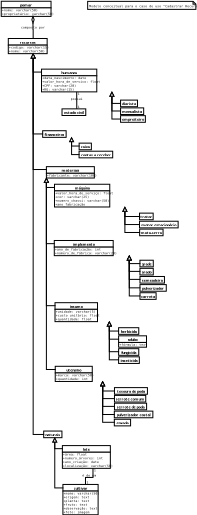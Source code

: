 <?xml version="1.0"?>
<diagram xmlns:dia="http://www.lysator.liu.se/~alla/dia/">
  <diagramdata>
    <attribute name="background">
      <color val="#ffffff"/>
    </attribute>
    <attribute name="paper">
      <composite type="paper">
        <attribute name="name">
          <string>#A4#</string>
        </attribute>
        <attribute name="tmargin">
          <real val="2"/>
        </attribute>
        <attribute name="bmargin">
          <real val="2"/>
        </attribute>
        <attribute name="lmargin">
          <real val="2"/>
        </attribute>
        <attribute name="rmargin">
          <real val="2"/>
        </attribute>
        <attribute name="is_portrait">
          <boolean val="true"/>
        </attribute>
        <attribute name="scaling">
          <real val="0.237"/>
        </attribute>
        <attribute name="fitto">
          <boolean val="true"/>
        </attribute>
        <attribute name="fitwidth">
          <int val="1"/>
        </attribute>
        <attribute name="fitheight">
          <int val="1"/>
        </attribute>
      </composite>
    </attribute>
    <attribute name="grid">
      <composite type="grid">
        <attribute name="width_x">
          <real val="1"/>
        </attribute>
        <attribute name="width_y">
          <real val="1"/>
        </attribute>
        <attribute name="visible_x">
          <int val="1"/>
        </attribute>
        <attribute name="visible_y">
          <int val="1"/>
        </attribute>
      </composite>
    </attribute>
    <attribute name="guides">
      <composite type="guides">
        <attribute name="hguides"/>
        <attribute name="vguides"/>
      </composite>
    </attribute>
  </diagramdata>
  <layer name="Background" visible="true">
    <object type="UML - Class" version="0" id="O0">
      <attribute name="obj_pos">
        <point val="90.429,12.7"/>
      </attribute>
      <attribute name="obj_bb">
        <rectangle val="90.379,12.65;103.883,15.95"/>
      </attribute>
      <attribute name="elem_corner">
        <point val="90.429,12.7"/>
      </attribute>
      <attribute name="elem_width">
        <real val="13.405"/>
      </attribute>
      <attribute name="elem_height">
        <real val="3.2"/>
      </attribute>
      <attribute name="name">
        <string>#pomar#</string>
      </attribute>
      <attribute name="stereotype">
        <string/>
      </attribute>
      <attribute name="abstract">
        <boolean val="false"/>
      </attribute>
      <attribute name="suppress_attributes">
        <boolean val="false"/>
      </attribute>
      <attribute name="suppress_operations">
        <boolean val="false"/>
      </attribute>
      <attribute name="visible_attributes">
        <boolean val="true"/>
      </attribute>
      <attribute name="visible_operations">
        <boolean val="false"/>
      </attribute>
      <attribute name="attributes">
        <composite type="umlattribute">
          <attribute name="name">
            <string>#nome#</string>
          </attribute>
          <attribute name="type">
            <string>#varchar(50)#</string>
          </attribute>
          <attribute name="value">
            <string/>
          </attribute>
          <attribute name="visibility">
            <enum val="0"/>
          </attribute>
          <attribute name="abstract">
            <boolean val="false"/>
          </attribute>
          <attribute name="class_scope">
            <boolean val="false"/>
          </attribute>
        </composite>
        <composite type="umlattribute">
          <attribute name="name">
            <string>#propriet&#225;rio#</string>
          </attribute>
          <attribute name="type">
            <string>#varchar(50)#</string>
          </attribute>
          <attribute name="value">
            <string/>
          </attribute>
          <attribute name="visibility">
            <enum val="0"/>
          </attribute>
          <attribute name="abstract">
            <boolean val="false"/>
          </attribute>
          <attribute name="class_scope">
            <boolean val="false"/>
          </attribute>
        </composite>
      </attribute>
      <attribute name="operations"/>
      <attribute name="template">
        <boolean val="false"/>
      </attribute>
      <attribute name="templates"/>
    </object>
    <object type="UML - Class" version="0" id="O1">
      <attribute name="obj_pos">
        <point val="103.336,106.499"/>
      </attribute>
      <attribute name="obj_bb">
        <rectangle val="103.286,106.449;116.306,111.349"/>
      </attribute>
      <attribute name="elem_corner">
        <point val="103.336,106.499"/>
      </attribute>
      <attribute name="elem_width">
        <real val="12.92"/>
      </attribute>
      <attribute name="elem_height">
        <real val="4.8"/>
      </attribute>
      <attribute name="name">
        <string>#lote#</string>
      </attribute>
      <attribute name="stereotype">
        <string/>
      </attribute>
      <attribute name="abstract">
        <boolean val="false"/>
      </attribute>
      <attribute name="suppress_attributes">
        <boolean val="false"/>
      </attribute>
      <attribute name="suppress_operations">
        <boolean val="false"/>
      </attribute>
      <attribute name="visible_attributes">
        <boolean val="true"/>
      </attribute>
      <attribute name="visible_operations">
        <boolean val="false"/>
      </attribute>
      <attribute name="attributes">
        <composite type="umlattribute">
          <attribute name="name">
            <string>#&#225;rea#</string>
          </attribute>
          <attribute name="type">
            <string>#float#</string>
          </attribute>
          <attribute name="value">
            <string/>
          </attribute>
          <attribute name="visibility">
            <enum val="0"/>
          </attribute>
          <attribute name="abstract">
            <boolean val="false"/>
          </attribute>
          <attribute name="class_scope">
            <boolean val="false"/>
          </attribute>
        </composite>
        <composite type="umlattribute">
          <attribute name="name">
            <string>#numero_&#225;rvores#</string>
          </attribute>
          <attribute name="type">
            <string>#int#</string>
          </attribute>
          <attribute name="value">
            <string/>
          </attribute>
          <attribute name="visibility">
            <enum val="0"/>
          </attribute>
          <attribute name="abstract">
            <boolean val="false"/>
          </attribute>
          <attribute name="class_scope">
            <boolean val="false"/>
          </attribute>
        </composite>
        <composite type="umlattribute">
          <attribute name="name">
            <string>#ano_cria&#231;&#227;o#</string>
          </attribute>
          <attribute name="type">
            <string>#date#</string>
          </attribute>
          <attribute name="value">
            <string/>
          </attribute>
          <attribute name="visibility">
            <enum val="0"/>
          </attribute>
          <attribute name="abstract">
            <boolean val="false"/>
          </attribute>
          <attribute name="class_scope">
            <boolean val="false"/>
          </attribute>
        </composite>
        <composite type="umlattribute">
          <attribute name="name">
            <string>#localiza&#231;&#227;o#</string>
          </attribute>
          <attribute name="type">
            <string>#varchar(50)#</string>
          </attribute>
          <attribute name="value">
            <string/>
          </attribute>
          <attribute name="visibility">
            <enum val="0"/>
          </attribute>
          <attribute name="abstract">
            <boolean val="false"/>
          </attribute>
          <attribute name="class_scope">
            <boolean val="false"/>
          </attribute>
        </composite>
      </attribute>
      <attribute name="operations"/>
      <attribute name="template">
        <boolean val="false"/>
      </attribute>
      <attribute name="templates"/>
    </object>
    <object type="UML - Class" version="0" id="O2">
      <attribute name="obj_pos">
        <point val="103.448,114.7"/>
      </attribute>
      <attribute name="obj_bb">
        <rectangle val="103.398,114.65;113.025,121.15"/>
      </attribute>
      <attribute name="elem_corner">
        <point val="103.448,114.7"/>
      </attribute>
      <attribute name="elem_width">
        <real val="9.526"/>
      </attribute>
      <attribute name="elem_height">
        <real val="6.4"/>
      </attribute>
      <attribute name="name">
        <string>#cultivar#</string>
      </attribute>
      <attribute name="stereotype">
        <string/>
      </attribute>
      <attribute name="abstract">
        <boolean val="false"/>
      </attribute>
      <attribute name="suppress_attributes">
        <boolean val="false"/>
      </attribute>
      <attribute name="suppress_operations">
        <boolean val="false"/>
      </attribute>
      <attribute name="visible_attributes">
        <boolean val="true"/>
      </attribute>
      <attribute name="visible_operations">
        <boolean val="false"/>
      </attribute>
      <attribute name="attributes">
        <composite type="umlattribute">
          <attribute name="name">
            <string>#nome#</string>
          </attribute>
          <attribute name="type">
            <string>#varchar(50)#</string>
          </attribute>
          <attribute name="value">
            <string/>
          </attribute>
          <attribute name="visibility">
            <enum val="0"/>
          </attribute>
          <attribute name="abstract">
            <boolean val="false"/>
          </attribute>
          <attribute name="class_scope">
            <boolean val="false"/>
          </attribute>
        </composite>
        <composite type="umlattribute">
          <attribute name="name">
            <string>#origem#</string>
          </attribute>
          <attribute name="type">
            <string>#text#</string>
          </attribute>
          <attribute name="value">
            <string/>
          </attribute>
          <attribute name="visibility">
            <enum val="0"/>
          </attribute>
          <attribute name="abstract">
            <boolean val="false"/>
          </attribute>
          <attribute name="class_scope">
            <boolean val="false"/>
          </attribute>
        </composite>
        <composite type="umlattribute">
          <attribute name="name">
            <string>#planta#</string>
          </attribute>
          <attribute name="type">
            <string>#text#</string>
          </attribute>
          <attribute name="value">
            <string/>
          </attribute>
          <attribute name="visibility">
            <enum val="0"/>
          </attribute>
          <attribute name="abstract">
            <boolean val="false"/>
          </attribute>
          <attribute name="class_scope">
            <boolean val="false"/>
          </attribute>
        </composite>
        <composite type="umlattribute">
          <attribute name="name">
            <string>#fruto#</string>
          </attribute>
          <attribute name="type">
            <string>#text#</string>
          </attribute>
          <attribute name="value">
            <string/>
          </attribute>
          <attribute name="visibility">
            <enum val="0"/>
          </attribute>
          <attribute name="abstract">
            <boolean val="false"/>
          </attribute>
          <attribute name="class_scope">
            <boolean val="false"/>
          </attribute>
        </composite>
        <composite type="umlattribute">
          <attribute name="name">
            <string>#observa&#231;&#227;o#</string>
          </attribute>
          <attribute name="type">
            <string>#text#</string>
          </attribute>
          <attribute name="value">
            <string/>
          </attribute>
          <attribute name="visibility">
            <enum val="0"/>
          </attribute>
          <attribute name="abstract">
            <boolean val="false"/>
          </attribute>
          <attribute name="class_scope">
            <boolean val="false"/>
          </attribute>
        </composite>
        <composite type="umlattribute">
          <attribute name="name">
            <string>#foto#</string>
          </attribute>
          <attribute name="type">
            <string>#imagem#</string>
          </attribute>
          <attribute name="value">
            <string/>
          </attribute>
          <attribute name="visibility">
            <enum val="0"/>
          </attribute>
          <attribute name="abstract">
            <boolean val="false"/>
          </attribute>
          <attribute name="class_scope">
            <boolean val="false"/>
          </attribute>
        </composite>
      </attribute>
      <attribute name="operations"/>
      <attribute name="template">
        <boolean val="false"/>
      </attribute>
      <attribute name="templates"/>
    </object>
    <object type="UML - Class" version="0" id="O3">
      <attribute name="obj_pos">
        <point val="98.932,27.032"/>
      </attribute>
      <attribute name="obj_bb">
        <rectangle val="98.882,26.982;113.842,31.881"/>
      </attribute>
      <attribute name="elem_corner">
        <point val="98.932,27.032"/>
      </attribute>
      <attribute name="elem_width">
        <real val="14.859"/>
      </attribute>
      <attribute name="elem_height">
        <real val="4.8"/>
      </attribute>
      <attribute name="name">
        <string>#humanos#</string>
      </attribute>
      <attribute name="stereotype">
        <string/>
      </attribute>
      <attribute name="abstract">
        <boolean val="false"/>
      </attribute>
      <attribute name="suppress_attributes">
        <boolean val="false"/>
      </attribute>
      <attribute name="suppress_operations">
        <boolean val="false"/>
      </attribute>
      <attribute name="visible_attributes">
        <boolean val="true"/>
      </attribute>
      <attribute name="visible_operations">
        <boolean val="false"/>
      </attribute>
      <attribute name="attributes">
        <composite type="umlattribute">
          <attribute name="name">
            <string>#data_nascimento#</string>
          </attribute>
          <attribute name="type">
            <string>#date#</string>
          </attribute>
          <attribute name="value">
            <string/>
          </attribute>
          <attribute name="visibility">
            <enum val="0"/>
          </attribute>
          <attribute name="abstract">
            <boolean val="false"/>
          </attribute>
          <attribute name="class_scope">
            <boolean val="false"/>
          </attribute>
        </composite>
        <composite type="umlattribute">
          <attribute name="name">
            <string>#valor_hora_de_servico#</string>
          </attribute>
          <attribute name="type">
            <string>#float#</string>
          </attribute>
          <attribute name="value">
            <string/>
          </attribute>
          <attribute name="visibility">
            <enum val="0"/>
          </attribute>
          <attribute name="abstract">
            <boolean val="false"/>
          </attribute>
          <attribute name="class_scope">
            <boolean val="false"/>
          </attribute>
        </composite>
        <composite type="umlattribute">
          <attribute name="name">
            <string>#CPF#</string>
          </attribute>
          <attribute name="type">
            <string>#varchar(20)#</string>
          </attribute>
          <attribute name="value">
            <string/>
          </attribute>
          <attribute name="visibility">
            <enum val="0"/>
          </attribute>
          <attribute name="abstract">
            <boolean val="false"/>
          </attribute>
          <attribute name="class_scope">
            <boolean val="false"/>
          </attribute>
        </composite>
        <composite type="umlattribute">
          <attribute name="name">
            <string>#RG#</string>
          </attribute>
          <attribute name="type">
            <string>#varchar(15)#</string>
          </attribute>
          <attribute name="value">
            <string/>
          </attribute>
          <attribute name="visibility">
            <enum val="0"/>
          </attribute>
          <attribute name="abstract">
            <boolean val="false"/>
          </attribute>
          <attribute name="class_scope">
            <boolean val="false"/>
          </attribute>
        </composite>
      </attribute>
      <attribute name="operations"/>
      <attribute name="template">
        <boolean val="false"/>
      </attribute>
      <attribute name="templates"/>
    </object>
    <object type="UML - Class" version="0" id="O4">
      <attribute name="obj_pos">
        <point val="99.175,40.032"/>
      </attribute>
      <attribute name="obj_bb">
        <rectangle val="99.125,39.981;105.327,41.481"/>
      </attribute>
      <attribute name="elem_corner">
        <point val="99.175,40.032"/>
      </attribute>
      <attribute name="elem_width">
        <real val="6.103"/>
      </attribute>
      <attribute name="elem_height">
        <real val="1.4"/>
      </attribute>
      <attribute name="name">
        <string>#financeiros#</string>
      </attribute>
      <attribute name="stereotype">
        <string/>
      </attribute>
      <attribute name="abstract">
        <boolean val="false"/>
      </attribute>
      <attribute name="suppress_attributes">
        <boolean val="false"/>
      </attribute>
      <attribute name="suppress_operations">
        <boolean val="false"/>
      </attribute>
      <attribute name="visible_attributes">
        <boolean val="false"/>
      </attribute>
      <attribute name="visible_operations">
        <boolean val="false"/>
      </attribute>
      <attribute name="attributes"/>
      <attribute name="operations"/>
      <attribute name="template">
        <boolean val="false"/>
      </attribute>
      <attribute name="templates"/>
    </object>
    <object type="UML - Class" version="0" id="O5">
      <attribute name="obj_pos">
        <point val="99.961,47.617"/>
      </attribute>
      <attribute name="obj_bb">
        <rectangle val="99.911,47.567;112.931,50.067"/>
      </attribute>
      <attribute name="elem_corner">
        <point val="99.961,47.617"/>
      </attribute>
      <attribute name="elem_width">
        <real val="12.92"/>
      </attribute>
      <attribute name="elem_height">
        <real val="2.4"/>
      </attribute>
      <attribute name="name">
        <string>#materiais#</string>
      </attribute>
      <attribute name="stereotype">
        <string/>
      </attribute>
      <attribute name="abstract">
        <boolean val="false"/>
      </attribute>
      <attribute name="suppress_attributes">
        <boolean val="false"/>
      </attribute>
      <attribute name="suppress_operations">
        <boolean val="false"/>
      </attribute>
      <attribute name="visible_attributes">
        <boolean val="true"/>
      </attribute>
      <attribute name="visible_operations">
        <boolean val="false"/>
      </attribute>
      <attribute name="attributes">
        <composite type="umlattribute">
          <attribute name="name">
            <string>#fabricante#</string>
          </attribute>
          <attribute name="type">
            <string>#varchar(100)#</string>
          </attribute>
          <attribute name="value">
            <string/>
          </attribute>
          <attribute name="visibility">
            <enum val="0"/>
          </attribute>
          <attribute name="abstract">
            <boolean val="false"/>
          </attribute>
          <attribute name="class_scope">
            <boolean val="false"/>
          </attribute>
        </composite>
      </attribute>
      <attribute name="operations"/>
      <attribute name="template">
        <boolean val="false"/>
      </attribute>
      <attribute name="templates"/>
    </object>
    <object type="UML - Generalization" version="0" id="O6">
      <attribute name="obj_pos">
        <point val="97.167,23.764"/>
      </attribute>
      <attribute name="obj_bb">
        <rectangle val="96.317,22.914;100.025,41.581"/>
      </attribute>
      <attribute name="orth_points">
        <point val="97.167,23.764"/>
        <point val="97.167,40.714"/>
        <point val="99.175,40.714"/>
        <point val="99.175,40.731"/>
      </attribute>
      <attribute name="orth_orient">
        <enum val="1"/>
        <enum val="0"/>
        <enum val="1"/>
      </attribute>
      <attribute name="name">
        <string/>
      </attribute>
      <attribute name="stereotype">
        <string/>
      </attribute>
      <connections>
        <connection handle="0" to="O17" connection="6"/>
        <connection handle="1" to="O4" connection="3"/>
      </connections>
    </object>
    <object type="UML - Generalization" version="0" id="O7">
      <attribute name="obj_pos">
        <point val="97.167,23.764"/>
      </attribute>
      <attribute name="obj_bb">
        <rectangle val="96.317,22.914;99.782,28.581"/>
      </attribute>
      <attribute name="orth_points">
        <point val="97.167,23.764"/>
        <point val="97.167,27.652"/>
        <point val="98.932,27.652"/>
        <point val="98.932,27.732"/>
      </attribute>
      <attribute name="orth_orient">
        <enum val="1"/>
        <enum val="0"/>
        <enum val="1"/>
      </attribute>
      <attribute name="name">
        <string/>
      </attribute>
      <attribute name="stereotype">
        <string/>
      </attribute>
      <connections>
        <connection handle="0" to="O17" connection="6"/>
        <connection handle="1" to="O3" connection="3"/>
      </connections>
    </object>
    <object type="UML - Generalization" version="0" id="O8">
      <attribute name="obj_pos">
        <point val="97.167,23.764"/>
      </attribute>
      <attribute name="obj_bb">
        <rectangle val="96.317,22.914;100.811,49.167"/>
      </attribute>
      <attribute name="orth_points">
        <point val="97.167,23.764"/>
        <point val="97.167,48.223"/>
        <point val="99.961,48.223"/>
        <point val="99.961,48.317"/>
      </attribute>
      <attribute name="orth_orient">
        <enum val="1"/>
        <enum val="0"/>
        <enum val="1"/>
      </attribute>
      <attribute name="name">
        <string/>
      </attribute>
      <attribute name="stereotype">
        <string/>
      </attribute>
      <connections>
        <connection handle="0" to="O17" connection="6"/>
        <connection handle="1" to="O5" connection="3"/>
      </connections>
    </object>
    <object type="UML - Class" version="0" id="O9">
      <attribute name="obj_pos">
        <point val="101.672,51.332"/>
      </attribute>
      <attribute name="obj_bb">
        <rectangle val="101.622,51.282;116.581,56.182"/>
      </attribute>
      <attribute name="elem_corner">
        <point val="101.672,51.332"/>
      </attribute>
      <attribute name="elem_width">
        <real val="14.859"/>
      </attribute>
      <attribute name="elem_height">
        <real val="4.8"/>
      </attribute>
      <attribute name="name">
        <string>#m&#225;quina#</string>
      </attribute>
      <attribute name="stereotype">
        <string/>
      </attribute>
      <attribute name="abstract">
        <boolean val="false"/>
      </attribute>
      <attribute name="suppress_attributes">
        <boolean val="false"/>
      </attribute>
      <attribute name="suppress_operations">
        <boolean val="false"/>
      </attribute>
      <attribute name="visible_attributes">
        <boolean val="true"/>
      </attribute>
      <attribute name="visible_operations">
        <boolean val="false"/>
      </attribute>
      <attribute name="attributes">
        <composite type="umlattribute">
          <attribute name="name">
            <string>#valor_hora_de_servi&#231;o#</string>
          </attribute>
          <attribute name="type">
            <string>#float#</string>
          </attribute>
          <attribute name="value">
            <string/>
          </attribute>
          <attribute name="visibility">
            <enum val="0"/>
          </attribute>
          <attribute name="abstract">
            <boolean val="false"/>
          </attribute>
          <attribute name="class_scope">
            <boolean val="false"/>
          </attribute>
        </composite>
        <composite type="umlattribute">
          <attribute name="name">
            <string>#cor#</string>
          </attribute>
          <attribute name="type">
            <string>#varchar(25)#</string>
          </attribute>
          <attribute name="value">
            <string/>
          </attribute>
          <attribute name="visibility">
            <enum val="0"/>
          </attribute>
          <attribute name="abstract">
            <boolean val="false"/>
          </attribute>
          <attribute name="class_scope">
            <boolean val="false"/>
          </attribute>
        </composite>
        <composite type="umlattribute">
          <attribute name="name">
            <string>#numero_chassi#</string>
          </attribute>
          <attribute name="type">
            <string>#varchar(50)#</string>
          </attribute>
          <attribute name="value">
            <string/>
          </attribute>
          <attribute name="visibility">
            <enum val="0"/>
          </attribute>
          <attribute name="abstract">
            <boolean val="false"/>
          </attribute>
          <attribute name="class_scope">
            <boolean val="false"/>
          </attribute>
        </composite>
        <composite type="umlattribute">
          <attribute name="name">
            <string>#ano_fabrica&#231;&#227;o#</string>
          </attribute>
          <attribute name="type">
            <string>##</string>
          </attribute>
          <attribute name="value">
            <string/>
          </attribute>
          <attribute name="visibility">
            <enum val="0"/>
          </attribute>
          <attribute name="abstract">
            <boolean val="false"/>
          </attribute>
          <attribute name="class_scope">
            <boolean val="false"/>
          </attribute>
        </composite>
      </attribute>
      <attribute name="operations"/>
      <attribute name="template">
        <boolean val="false"/>
      </attribute>
      <attribute name="templates"/>
    </object>
    <object type="UML - Class" version="0" id="O10">
      <attribute name="obj_pos">
        <point val="101.626,63.204"/>
      </attribute>
      <attribute name="obj_bb">
        <rectangle val="101.576,63.154;117.505,66.454"/>
      </attribute>
      <attribute name="elem_corner">
        <point val="101.626,63.204"/>
      </attribute>
      <attribute name="elem_width">
        <real val="15.829"/>
      </attribute>
      <attribute name="elem_height">
        <real val="3.2"/>
      </attribute>
      <attribute name="name">
        <string>#implemento#</string>
      </attribute>
      <attribute name="stereotype">
        <string/>
      </attribute>
      <attribute name="abstract">
        <boolean val="false"/>
      </attribute>
      <attribute name="suppress_attributes">
        <boolean val="false"/>
      </attribute>
      <attribute name="suppress_operations">
        <boolean val="false"/>
      </attribute>
      <attribute name="visible_attributes">
        <boolean val="true"/>
      </attribute>
      <attribute name="visible_operations">
        <boolean val="false"/>
      </attribute>
      <attribute name="attributes">
        <composite type="umlattribute">
          <attribute name="name">
            <string>#ano_de_fabrica&#231;&#227;o#</string>
          </attribute>
          <attribute name="type">
            <string>#int#</string>
          </attribute>
          <attribute name="value">
            <string/>
          </attribute>
          <attribute name="visibility">
            <enum val="0"/>
          </attribute>
          <attribute name="abstract">
            <boolean val="false"/>
          </attribute>
          <attribute name="class_scope">
            <boolean val="false"/>
          </attribute>
        </composite>
        <composite type="umlattribute">
          <attribute name="name">
            <string>#n&#250;mero_de_f&#225;brica#</string>
          </attribute>
          <attribute name="type">
            <string>#varchar(20)#</string>
          </attribute>
          <attribute name="value">
            <string/>
          </attribute>
          <attribute name="visibility">
            <enum val="0"/>
          </attribute>
          <attribute name="abstract">
            <boolean val="false"/>
          </attribute>
          <attribute name="class_scope">
            <boolean val="false"/>
          </attribute>
        </composite>
      </attribute>
      <attribute name="operations"/>
      <attribute name="template">
        <boolean val="false"/>
      </attribute>
      <attribute name="templates"/>
    </object>
    <object type="UML - Class" version="0" id="O11">
      <attribute name="obj_pos">
        <point val="101.78,76.332"/>
      </attribute>
      <attribute name="obj_bb">
        <rectangle val="101.73,76.282;113.296,80.382"/>
      </attribute>
      <attribute name="elem_corner">
        <point val="101.78,76.332"/>
      </attribute>
      <attribute name="elem_width">
        <real val="11.466"/>
      </attribute>
      <attribute name="elem_height">
        <real val="4"/>
      </attribute>
      <attribute name="name">
        <string>#insumo#</string>
      </attribute>
      <attribute name="stereotype">
        <string/>
      </attribute>
      <attribute name="abstract">
        <boolean val="false"/>
      </attribute>
      <attribute name="suppress_attributes">
        <boolean val="false"/>
      </attribute>
      <attribute name="suppress_operations">
        <boolean val="false"/>
      </attribute>
      <attribute name="visible_attributes">
        <boolean val="true"/>
      </attribute>
      <attribute name="visible_operations">
        <boolean val="false"/>
      </attribute>
      <attribute name="attributes">
        <composite type="umlattribute">
          <attribute name="name">
            <string>#unidade#</string>
          </attribute>
          <attribute name="type">
            <string>#varchar(5)#</string>
          </attribute>
          <attribute name="value">
            <string/>
          </attribute>
          <attribute name="visibility">
            <enum val="0"/>
          </attribute>
          <attribute name="abstract">
            <boolean val="false"/>
          </attribute>
          <attribute name="class_scope">
            <boolean val="false"/>
          </attribute>
        </composite>
        <composite type="umlattribute">
          <attribute name="name">
            <string>#custo unit&#225;rio#</string>
          </attribute>
          <attribute name="type">
            <string>#float#</string>
          </attribute>
          <attribute name="value">
            <string/>
          </attribute>
          <attribute name="visibility">
            <enum val="0"/>
          </attribute>
          <attribute name="abstract">
            <boolean val="false"/>
          </attribute>
          <attribute name="class_scope">
            <boolean val="false"/>
          </attribute>
        </composite>
        <composite type="umlattribute">
          <attribute name="name">
            <string>#quantidade#</string>
          </attribute>
          <attribute name="type">
            <string>#float#</string>
          </attribute>
          <attribute name="value">
            <string/>
          </attribute>
          <attribute name="visibility">
            <enum val="0"/>
          </attribute>
          <attribute name="abstract">
            <boolean val="false"/>
          </attribute>
          <attribute name="class_scope">
            <boolean val="false"/>
          </attribute>
        </composite>
      </attribute>
      <attribute name="operations"/>
      <attribute name="template">
        <boolean val="false"/>
      </attribute>
      <attribute name="templates"/>
    </object>
    <object type="UML - Class" version="0" id="O12">
      <attribute name="obj_pos">
        <point val="101.827,89.761"/>
      </attribute>
      <attribute name="obj_bb">
        <rectangle val="101.777,89.711;111.888,93.011"/>
      </attribute>
      <attribute name="elem_corner">
        <point val="101.827,89.761"/>
      </attribute>
      <attribute name="elem_width">
        <real val="10.011"/>
      </attribute>
      <attribute name="elem_height">
        <real val="3.2"/>
      </attribute>
      <attribute name="name">
        <string>#utens&#237;lio#</string>
      </attribute>
      <attribute name="stereotype">
        <string/>
      </attribute>
      <attribute name="abstract">
        <boolean val="false"/>
      </attribute>
      <attribute name="suppress_attributes">
        <boolean val="false"/>
      </attribute>
      <attribute name="suppress_operations">
        <boolean val="false"/>
      </attribute>
      <attribute name="visible_attributes">
        <boolean val="true"/>
      </attribute>
      <attribute name="visible_operations">
        <boolean val="false"/>
      </attribute>
      <attribute name="attributes">
        <composite type="umlattribute">
          <attribute name="name">
            <string>#marca#</string>
          </attribute>
          <attribute name="type">
            <string>#varchar(50)#</string>
          </attribute>
          <attribute name="value">
            <string/>
          </attribute>
          <attribute name="visibility">
            <enum val="0"/>
          </attribute>
          <attribute name="abstract">
            <boolean val="false"/>
          </attribute>
          <attribute name="class_scope">
            <boolean val="false"/>
          </attribute>
        </composite>
        <composite type="umlattribute">
          <attribute name="name">
            <string>#quantidade#</string>
          </attribute>
          <attribute name="type">
            <string>#int#</string>
          </attribute>
          <attribute name="value">
            <string/>
          </attribute>
          <attribute name="visibility">
            <enum val="0"/>
          </attribute>
          <attribute name="abstract">
            <boolean val="false"/>
          </attribute>
          <attribute name="class_scope">
            <boolean val="false"/>
          </attribute>
        </composite>
      </attribute>
      <attribute name="operations"/>
      <attribute name="template">
        <boolean val="false"/>
      </attribute>
      <attribute name="templates"/>
    </object>
    <object type="UML - Generalization" version="0" id="O13">
      <attribute name="obj_pos">
        <point val="99.961,50.017"/>
      </attribute>
      <attribute name="obj_bb">
        <rectangle val="99.111,49.167;102.522,52.882"/>
      </attribute>
      <attribute name="orth_points">
        <point val="99.961,50.017"/>
        <point val="99.961,52.011"/>
        <point val="101.672,52.011"/>
        <point val="101.672,52.032"/>
      </attribute>
      <attribute name="orth_orient">
        <enum val="1"/>
        <enum val="0"/>
        <enum val="1"/>
      </attribute>
      <attribute name="name">
        <string/>
      </attribute>
      <attribute name="stereotype">
        <string/>
      </attribute>
      <connections>
        <connection handle="0" to="O5" connection="5"/>
        <connection handle="1" to="O9" connection="3"/>
      </connections>
    </object>
    <object type="UML - Generalization" version="0" id="O14">
      <attribute name="obj_pos">
        <point val="99.961,50.017"/>
      </attribute>
      <attribute name="obj_bb">
        <rectangle val="99.111,49.167;102.476,64.754"/>
      </attribute>
      <attribute name="orth_points">
        <point val="99.961,50.017"/>
        <point val="99.961,63.871"/>
        <point val="101.626,63.871"/>
        <point val="101.626,63.904"/>
      </attribute>
      <attribute name="orth_orient">
        <enum val="1"/>
        <enum val="0"/>
        <enum val="1"/>
      </attribute>
      <attribute name="name">
        <string/>
      </attribute>
      <attribute name="stereotype">
        <string/>
      </attribute>
      <connections>
        <connection handle="0" to="O5" connection="5"/>
        <connection handle="1" to="O10" connection="3"/>
      </connections>
    </object>
    <object type="UML - Generalization" version="0" id="O15">
      <attribute name="obj_pos">
        <point val="99.961,50.017"/>
      </attribute>
      <attribute name="obj_bb">
        <rectangle val="99.111,49.167;102.63,77.882"/>
      </attribute>
      <attribute name="orth_points">
        <point val="99.961,50.017"/>
        <point val="99.961,76.965"/>
        <point val="101.78,76.965"/>
        <point val="101.78,77.032"/>
      </attribute>
      <attribute name="orth_orient">
        <enum val="1"/>
        <enum val="0"/>
        <enum val="1"/>
      </attribute>
      <attribute name="name">
        <string/>
      </attribute>
      <attribute name="stereotype">
        <string/>
      </attribute>
      <connections>
        <connection handle="0" to="O5" connection="5"/>
        <connection handle="1" to="O11" connection="3"/>
      </connections>
    </object>
    <object type="UML - Generalization" version="0" id="O16">
      <attribute name="obj_pos">
        <point val="99.961,50.017"/>
      </attribute>
      <attribute name="obj_bb">
        <rectangle val="99.111,49.167;102.677,91.311"/>
      </attribute>
      <attribute name="orth_points">
        <point val="99.961,50.017"/>
        <point val="99.961,90.435"/>
        <point val="101.827,90.435"/>
        <point val="101.827,90.461"/>
      </attribute>
      <attribute name="orth_orient">
        <enum val="1"/>
        <enum val="0"/>
        <enum val="1"/>
      </attribute>
      <attribute name="name">
        <string/>
      </attribute>
      <attribute name="stereotype">
        <string/>
      </attribute>
      <connections>
        <connection handle="0" to="O5" connection="5"/>
        <connection handle="1" to="O12" connection="3"/>
      </connections>
    </object>
    <object type="UML - Class" version="0" id="O17">
      <attribute name="obj_pos">
        <point val="91.919,20.564"/>
      </attribute>
      <attribute name="obj_bb">
        <rectangle val="91.869,20.514;102.465,23.814"/>
      </attribute>
      <attribute name="elem_corner">
        <point val="91.919,20.564"/>
      </attribute>
      <attribute name="elem_width">
        <real val="10.496"/>
      </attribute>
      <attribute name="elem_height">
        <real val="3.2"/>
      </attribute>
      <attribute name="name">
        <string>#recursos#</string>
      </attribute>
      <attribute name="stereotype">
        <string/>
      </attribute>
      <attribute name="abstract">
        <boolean val="false"/>
      </attribute>
      <attribute name="suppress_attributes">
        <boolean val="false"/>
      </attribute>
      <attribute name="suppress_operations">
        <boolean val="false"/>
      </attribute>
      <attribute name="visible_attributes">
        <boolean val="true"/>
      </attribute>
      <attribute name="visible_operations">
        <boolean val="false"/>
      </attribute>
      <attribute name="attributes">
        <composite type="umlattribute">
          <attribute name="name">
            <string>#codigo#</string>
          </attribute>
          <attribute name="type">
            <string>#varchar(15)#</string>
          </attribute>
          <attribute name="value">
            <string/>
          </attribute>
          <attribute name="visibility">
            <enum val="0"/>
          </attribute>
          <attribute name="abstract">
            <boolean val="false"/>
          </attribute>
          <attribute name="class_scope">
            <boolean val="false"/>
          </attribute>
        </composite>
        <composite type="umlattribute">
          <attribute name="name">
            <string>#nome#</string>
          </attribute>
          <attribute name="type">
            <string>#varchar(50)#</string>
          </attribute>
          <attribute name="value">
            <string/>
          </attribute>
          <attribute name="visibility">
            <enum val="0"/>
          </attribute>
          <attribute name="abstract">
            <boolean val="false"/>
          </attribute>
          <attribute name="class_scope">
            <boolean val="false"/>
          </attribute>
        </composite>
      </attribute>
      <attribute name="operations"/>
      <attribute name="template">
        <boolean val="false"/>
      </attribute>
      <attribute name="templates"/>
    </object>
    <object type="UML - Class" version="0" id="O18">
      <attribute name="obj_pos">
        <point val="99.389,103.429"/>
      </attribute>
      <attribute name="obj_bb">
        <rectangle val="99.34,103.379;104.118,104.879"/>
      </attribute>
      <attribute name="elem_corner">
        <point val="99.389,103.429"/>
      </attribute>
      <attribute name="elem_width">
        <real val="4.678"/>
      </attribute>
      <attribute name="elem_height">
        <real val="1.4"/>
      </attribute>
      <attribute name="name">
        <string>#naturais#</string>
      </attribute>
      <attribute name="stereotype">
        <string/>
      </attribute>
      <attribute name="abstract">
        <boolean val="false"/>
      </attribute>
      <attribute name="suppress_attributes">
        <boolean val="false"/>
      </attribute>
      <attribute name="suppress_operations">
        <boolean val="false"/>
      </attribute>
      <attribute name="visible_attributes">
        <boolean val="false"/>
      </attribute>
      <attribute name="visible_operations">
        <boolean val="false"/>
      </attribute>
      <attribute name="attributes"/>
      <attribute name="operations"/>
      <attribute name="template">
        <boolean val="false"/>
      </attribute>
      <attribute name="templates"/>
    </object>
    <object type="UML - Generalization" version="0" id="O19">
      <attribute name="obj_pos">
        <point val="97.167,23.764"/>
      </attribute>
      <attribute name="obj_bb">
        <rectangle val="96.317,22.914;100.239,104.999"/>
      </attribute>
      <attribute name="orth_points">
        <point val="97.167,23.764"/>
        <point val="97.167,104.149"/>
        <point val="99.389,104.149"/>
        <point val="99.389,104.129"/>
      </attribute>
      <attribute name="orth_orient">
        <enum val="1"/>
        <enum val="0"/>
        <enum val="1"/>
      </attribute>
      <attribute name="name">
        <string/>
      </attribute>
      <attribute name="stereotype">
        <string/>
      </attribute>
      <connections>
        <connection handle="0" to="O17" connection="6"/>
        <connection handle="1" to="O18" connection="3"/>
      </connections>
    </object>
    <object type="UML - Generalization" version="0" id="O20">
      <attribute name="obj_pos">
        <point val="101.729,104.829"/>
      </attribute>
      <attribute name="obj_bb">
        <rectangle val="100.879,103.979;104.186,108.049"/>
      </attribute>
      <attribute name="orth_points">
        <point val="101.729,104.829"/>
        <point val="101.729,107.149"/>
        <point val="103.336,107.149"/>
        <point val="103.336,107.199"/>
      </attribute>
      <attribute name="orth_orient">
        <enum val="1"/>
        <enum val="0"/>
        <enum val="1"/>
      </attribute>
      <attribute name="name">
        <string/>
      </attribute>
      <attribute name="stereotype">
        <string/>
      </attribute>
      <connections>
        <connection handle="0" to="O18" connection="6"/>
        <connection handle="1" to="O1" connection="3"/>
      </connections>
    </object>
    <object type="UML - Class" version="0" id="O21">
      <attribute name="obj_pos">
        <point val="115.617,33.568"/>
      </attribute>
      <attribute name="obj_bb">
        <rectangle val="115.567,33.518;120.012,35.018"/>
      </attribute>
      <attribute name="elem_corner">
        <point val="115.617,33.568"/>
      </attribute>
      <attribute name="elem_width">
        <real val="4.345"/>
      </attribute>
      <attribute name="elem_height">
        <real val="1.4"/>
      </attribute>
      <attribute name="name">
        <string>#diarista#</string>
      </attribute>
      <attribute name="stereotype">
        <string/>
      </attribute>
      <attribute name="abstract">
        <boolean val="false"/>
      </attribute>
      <attribute name="suppress_attributes">
        <boolean val="false"/>
      </attribute>
      <attribute name="suppress_operations">
        <boolean val="false"/>
      </attribute>
      <attribute name="visible_attributes">
        <boolean val="false"/>
      </attribute>
      <attribute name="visible_operations">
        <boolean val="false"/>
      </attribute>
      <attribute name="attributes"/>
      <attribute name="operations"/>
      <attribute name="template">
        <boolean val="false"/>
      </attribute>
      <attribute name="templates"/>
    </object>
    <object type="UML - Class" version="0" id="O22">
      <attribute name="obj_pos">
        <point val="115.617,35.211"/>
      </attribute>
      <attribute name="obj_bb">
        <rectangle val="115.567,35.16;121.648,36.66"/>
      </attribute>
      <attribute name="elem_corner">
        <point val="115.617,35.211"/>
      </attribute>
      <attribute name="elem_width">
        <real val="5.981"/>
      </attribute>
      <attribute name="elem_height">
        <real val="1.4"/>
      </attribute>
      <attribute name="name">
        <string>#mensalista#</string>
      </attribute>
      <attribute name="stereotype">
        <string/>
      </attribute>
      <attribute name="abstract">
        <boolean val="false"/>
      </attribute>
      <attribute name="suppress_attributes">
        <boolean val="false"/>
      </attribute>
      <attribute name="suppress_operations">
        <boolean val="false"/>
      </attribute>
      <attribute name="visible_attributes">
        <boolean val="false"/>
      </attribute>
      <attribute name="visible_operations">
        <boolean val="false"/>
      </attribute>
      <attribute name="attributes"/>
      <attribute name="operations"/>
      <attribute name="template">
        <boolean val="false"/>
      </attribute>
      <attribute name="templates"/>
    </object>
    <object type="UML - Class" version="0" id="O23">
      <attribute name="obj_pos">
        <point val="115.617,36.853"/>
      </attribute>
      <attribute name="obj_bb">
        <rectangle val="115.567,36.803;121.891,38.303"/>
      </attribute>
      <attribute name="elem_corner">
        <point val="115.617,36.853"/>
      </attribute>
      <attribute name="elem_width">
        <real val="6.224"/>
      </attribute>
      <attribute name="elem_height">
        <real val="1.4"/>
      </attribute>
      <attribute name="name">
        <string>#empreiteiro#</string>
      </attribute>
      <attribute name="stereotype">
        <string/>
      </attribute>
      <attribute name="abstract">
        <boolean val="false"/>
      </attribute>
      <attribute name="suppress_attributes">
        <boolean val="false"/>
      </attribute>
      <attribute name="suppress_operations">
        <boolean val="false"/>
      </attribute>
      <attribute name="visible_attributes">
        <boolean val="false"/>
      </attribute>
      <attribute name="visible_operations">
        <boolean val="false"/>
      </attribute>
      <attribute name="attributes"/>
      <attribute name="operations"/>
      <attribute name="template">
        <boolean val="false"/>
      </attribute>
      <attribute name="templates"/>
    </object>
    <object type="UML - Generalization" version="0" id="O24">
      <attribute name="obj_pos">
        <point val="113.792,31.831"/>
      </attribute>
      <attribute name="obj_bb">
        <rectangle val="112.942,30.982;116.467,35.118"/>
      </attribute>
      <attribute name="orth_points">
        <point val="113.792,31.831"/>
        <point val="113.792,34.268"/>
        <point val="115.617,34.268"/>
        <point val="115.617,34.268"/>
      </attribute>
      <attribute name="orth_orient">
        <enum val="1"/>
        <enum val="0"/>
        <enum val="1"/>
      </attribute>
      <attribute name="name">
        <string/>
      </attribute>
      <attribute name="stereotype">
        <string/>
      </attribute>
      <connections>
        <connection handle="0" to="O3" connection="7"/>
        <connection handle="1" to="O21" connection="3"/>
      </connections>
    </object>
    <object type="UML - Generalization" version="0" id="O25">
      <attribute name="obj_pos">
        <point val="113.792,31.831"/>
      </attribute>
      <attribute name="obj_bb">
        <rectangle val="112.942,30.982;116.467,36.761"/>
      </attribute>
      <attribute name="orth_points">
        <point val="113.792,31.831"/>
        <point val="113.792,35.868"/>
        <point val="115.617,35.868"/>
        <point val="115.617,35.91"/>
      </attribute>
      <attribute name="orth_orient">
        <enum val="1"/>
        <enum val="0"/>
        <enum val="1"/>
      </attribute>
      <attribute name="name">
        <string/>
      </attribute>
      <attribute name="stereotype">
        <string/>
      </attribute>
      <connections>
        <connection handle="0" to="O3" connection="7"/>
        <connection handle="1" to="O22" connection="3"/>
      </connections>
    </object>
    <object type="UML - Generalization" version="0" id="O26">
      <attribute name="obj_pos">
        <point val="113.792,31.831"/>
      </attribute>
      <attribute name="obj_bb">
        <rectangle val="112.942,30.982;116.467,38.418"/>
      </attribute>
      <attribute name="orth_points">
        <point val="113.792,31.831"/>
        <point val="113.792,37.568"/>
        <point val="115.617,37.568"/>
        <point val="115.617,37.553"/>
      </attribute>
      <attribute name="orth_orient">
        <enum val="1"/>
        <enum val="0"/>
        <enum val="1"/>
      </attribute>
      <attribute name="name">
        <string/>
      </attribute>
      <attribute name="stereotype">
        <string/>
      </attribute>
      <connections>
        <connection handle="0" to="O3" connection="7"/>
        <connection handle="1" to="O23" connection="3"/>
      </connections>
    </object>
    <object type="UML - Association" version="0" id="O27">
      <attribute name="obj_pos">
        <point val="97.131,15.9"/>
      </attribute>
      <attribute name="obj_bb">
        <rectangle val="94.14,14.45;100.158,22.164"/>
      </attribute>
      <attribute name="orth_points">
        <point val="97.131,15.9"/>
        <point val="97.131,18.654"/>
        <point val="97.167,18.654"/>
        <point val="97.167,20.564"/>
      </attribute>
      <attribute name="orth_orient">
        <enum val="1"/>
        <enum val="0"/>
        <enum val="1"/>
      </attribute>
      <attribute name="name">
        <string>#composto por#</string>
      </attribute>
      <attribute name="direction">
        <enum val="0"/>
      </attribute>
      <attribute name="ends">
        <composite>
          <attribute name="role">
            <string/>
          </attribute>
          <attribute name="multiplicity">
            <string/>
          </attribute>
          <attribute name="arrow">
            <boolean val="false"/>
          </attribute>
          <attribute name="aggregate">
            <enum val="1"/>
          </attribute>
        </composite>
        <composite>
          <attribute name="role">
            <string/>
          </attribute>
          <attribute name="multiplicity">
            <string/>
          </attribute>
          <attribute name="arrow">
            <boolean val="false"/>
          </attribute>
          <attribute name="aggregate">
            <enum val="0"/>
          </attribute>
        </composite>
      </attribute>
      <connections>
        <connection handle="0" to="O0" connection="6"/>
        <connection handle="1" to="O17" connection="1"/>
      </connections>
    </object>
    <object type="UML - Association" version="0" id="O28">
      <attribute name="obj_pos">
        <point val="109.796,111.299"/>
      </attribute>
      <attribute name="obj_bb">
        <rectangle val="106.761,109.849;111.246,116.15"/>
      </attribute>
      <attribute name="orth_points">
        <point val="109.796,111.299"/>
        <point val="109.796,113.221"/>
        <point val="108.211,113.221"/>
        <point val="108.211,114.7"/>
      </attribute>
      <attribute name="orth_orient">
        <enum val="1"/>
        <enum val="0"/>
        <enum val="1"/>
      </attribute>
      <attribute name="name">
        <string>#&#233; de um#</string>
      </attribute>
      <attribute name="direction">
        <enum val="0"/>
      </attribute>
      <attribute name="ends">
        <composite>
          <attribute name="role">
            <string/>
          </attribute>
          <attribute name="multiplicity">
            <string>#1#</string>
          </attribute>
          <attribute name="arrow">
            <boolean val="false"/>
          </attribute>
          <attribute name="aggregate">
            <enum val="0"/>
          </attribute>
        </composite>
        <composite>
          <attribute name="role">
            <string/>
          </attribute>
          <attribute name="multiplicity">
            <string>#1#</string>
          </attribute>
          <attribute name="arrow">
            <boolean val="false"/>
          </attribute>
          <attribute name="aggregate">
            <enum val="0"/>
          </attribute>
        </composite>
      </attribute>
      <connections>
        <connection handle="0" to="O1" connection="6"/>
        <connection handle="1" to="O2" connection="1"/>
      </connections>
    </object>
    <object type="UML - Note" version="0" id="O29">
      <attribute name="obj_pos">
        <point val="108.671,12.721"/>
      </attribute>
      <attribute name="obj_bb">
        <rectangle val="108.621,12.671;137.455,14.471"/>
      </attribute>
      <attribute name="elem_corner">
        <point val="108.671,12.721"/>
      </attribute>
      <attribute name="elem_width">
        <real val="28.734"/>
      </attribute>
      <attribute name="elem_height">
        <real val="1.7"/>
      </attribute>
      <attribute name="text">
        <composite type="text">
          <attribute name="string">
            <string>#Modelo conceitual para o caso de uso &quot;Cadastrar Recursos&quot;#</string>
          </attribute>
          <attribute name="font">
            <font name="Courier"/>
          </attribute>
          <attribute name="height">
            <real val="0.8"/>
          </attribute>
          <attribute name="pos">
            <point val="109.021,13.965"/>
          </attribute>
          <attribute name="color">
            <color val="#000000"/>
          </attribute>
          <attribute name="alignment">
            <enum val="0"/>
          </attribute>
        </composite>
      </attribute>
    </object>
    <object type="UML - Generalization" version="0" id="O30">
      <attribute name="obj_pos">
        <point val="101.729,104.829"/>
      </attribute>
      <attribute name="obj_bb">
        <rectangle val="100.879,103.979;104.298,116.285"/>
      </attribute>
      <attribute name="orth_points">
        <point val="101.729,104.829"/>
        <point val="101.729,115.435"/>
        <point val="103.448,115.435"/>
        <point val="103.448,115.4"/>
      </attribute>
      <attribute name="orth_orient">
        <enum val="1"/>
        <enum val="0"/>
        <enum val="1"/>
      </attribute>
      <attribute name="name">
        <string/>
      </attribute>
      <attribute name="stereotype">
        <string/>
      </attribute>
      <connections>
        <connection handle="0" to="O18" connection="6"/>
        <connection handle="1" to="O2" connection="3"/>
      </connections>
    </object>
    <object type="UML - Class" version="0" id="O31">
      <attribute name="obj_pos">
        <point val="103.26,35.419"/>
      </attribute>
      <attribute name="obj_bb">
        <rectangle val="103.21,35.369;109.534,36.869"/>
      </attribute>
      <attribute name="elem_corner">
        <point val="103.26,35.419"/>
      </attribute>
      <attribute name="elem_width">
        <real val="6.224"/>
      </attribute>
      <attribute name="elem_height">
        <real val="1.4"/>
      </attribute>
      <attribute name="name">
        <string>#estado civil#</string>
      </attribute>
      <attribute name="stereotype">
        <string/>
      </attribute>
      <attribute name="abstract">
        <boolean val="false"/>
      </attribute>
      <attribute name="suppress_attributes">
        <boolean val="false"/>
      </attribute>
      <attribute name="suppress_operations">
        <boolean val="false"/>
      </attribute>
      <attribute name="visible_attributes">
        <boolean val="false"/>
      </attribute>
      <attribute name="visible_operations">
        <boolean val="false"/>
      </attribute>
      <attribute name="attributes"/>
      <attribute name="operations"/>
      <attribute name="template">
        <boolean val="false"/>
      </attribute>
      <attribute name="templates"/>
    </object>
    <object type="UML - Association" version="0" id="O32">
      <attribute name="obj_pos">
        <point val="106.371,35.419"/>
      </attribute>
      <attribute name="obj_bb">
        <rectangle val="104.812,30.381;107.921,37.019"/>
      </attribute>
      <attribute name="orth_points">
        <point val="106.371,35.419"/>
        <point val="106.371,33.751"/>
        <point val="106.362,33.751"/>
        <point val="106.362,31.831"/>
      </attribute>
      <attribute name="orth_orient">
        <enum val="1"/>
        <enum val="0"/>
        <enum val="1"/>
      </attribute>
      <attribute name="name">
        <string>#possui#</string>
      </attribute>
      <attribute name="direction">
        <enum val="0"/>
      </attribute>
      <attribute name="ends">
        <composite>
          <attribute name="role">
            <string/>
          </attribute>
          <attribute name="multiplicity">
            <string>#1#</string>
          </attribute>
          <attribute name="arrow">
            <boolean val="false"/>
          </attribute>
          <attribute name="aggregate">
            <enum val="0"/>
          </attribute>
        </composite>
        <composite>
          <attribute name="role">
            <string/>
          </attribute>
          <attribute name="multiplicity">
            <string>#1#</string>
          </attribute>
          <attribute name="arrow">
            <boolean val="false"/>
          </attribute>
          <attribute name="aggregate">
            <enum val="0"/>
          </attribute>
        </composite>
      </attribute>
      <connections>
        <connection handle="0" to="O31" connection="1"/>
        <connection handle="1" to="O3" connection="6"/>
      </connections>
    </object>
    <object type="UML - Class" version="0" id="O33">
      <attribute name="obj_pos">
        <point val="119.617,57.427"/>
      </attribute>
      <attribute name="obj_bb">
        <rectangle val="119.567,57.377;123.073,58.877"/>
      </attribute>
      <attribute name="elem_corner">
        <point val="119.617,57.427"/>
      </attribute>
      <attribute name="elem_width">
        <real val="3.406"/>
      </attribute>
      <attribute name="elem_height">
        <real val="1.4"/>
      </attribute>
      <attribute name="name">
        <string>#trator#</string>
      </attribute>
      <attribute name="stereotype">
        <string/>
      </attribute>
      <attribute name="abstract">
        <boolean val="false"/>
      </attribute>
      <attribute name="suppress_attributes">
        <boolean val="false"/>
      </attribute>
      <attribute name="suppress_operations">
        <boolean val="false"/>
      </attribute>
      <attribute name="visible_attributes">
        <boolean val="false"/>
      </attribute>
      <attribute name="visible_operations">
        <boolean val="false"/>
      </attribute>
      <attribute name="attributes"/>
      <attribute name="operations"/>
      <attribute name="template">
        <boolean val="false"/>
      </attribute>
      <attribute name="templates"/>
    </object>
    <object type="UML - Class" version="0" id="O34">
      <attribute name="obj_pos">
        <point val="119.617,59.141"/>
      </attribute>
      <attribute name="obj_bb">
        <rectangle val="119.567,59.091;129.436,60.591"/>
      </attribute>
      <attribute name="elem_corner">
        <point val="119.617,59.141"/>
      </attribute>
      <attribute name="elem_width">
        <real val="9.769"/>
      </attribute>
      <attribute name="elem_height">
        <real val="1.4"/>
      </attribute>
      <attribute name="name">
        <string>#motor estacion&#225;rio#</string>
      </attribute>
      <attribute name="stereotype">
        <string/>
      </attribute>
      <attribute name="abstract">
        <boolean val="false"/>
      </attribute>
      <attribute name="suppress_attributes">
        <boolean val="false"/>
      </attribute>
      <attribute name="suppress_operations">
        <boolean val="false"/>
      </attribute>
      <attribute name="visible_attributes">
        <boolean val="false"/>
      </attribute>
      <attribute name="visible_operations">
        <boolean val="false"/>
      </attribute>
      <attribute name="attributes"/>
      <attribute name="operations"/>
      <attribute name="template">
        <boolean val="false"/>
      </attribute>
      <attribute name="templates"/>
    </object>
    <object type="UML - Generalization" version="0" id="O35">
      <attribute name="obj_pos">
        <point val="116.531,56.132"/>
      </attribute>
      <attribute name="obj_bb">
        <rectangle val="115.681,55.282;120.467,58.991"/>
      </attribute>
      <attribute name="orth_points">
        <point val="116.531,56.132"/>
        <point val="116.531,58.141"/>
        <point val="119.617,58.141"/>
        <point val="119.617,58.127"/>
      </attribute>
      <attribute name="orth_orient">
        <enum val="1"/>
        <enum val="0"/>
        <enum val="1"/>
      </attribute>
      <attribute name="name">
        <string/>
      </attribute>
      <attribute name="stereotype">
        <string/>
      </attribute>
      <connections>
        <connection handle="0" to="O9" connection="7"/>
        <connection handle="1" to="O33" connection="3"/>
      </connections>
    </object>
    <object type="UML - Generalization" version="0" id="O36">
      <attribute name="obj_pos">
        <point val="116.531,56.132"/>
      </attribute>
      <attribute name="obj_bb">
        <rectangle val="115.681,55.282;120.467,60.691"/>
      </attribute>
      <attribute name="orth_points">
        <point val="116.531,56.132"/>
        <point val="116.531,59.837"/>
        <point val="119.617,59.837"/>
        <point val="119.617,59.841"/>
      </attribute>
      <attribute name="orth_orient">
        <enum val="1"/>
        <enum val="0"/>
        <enum val="1"/>
      </attribute>
      <attribute name="name">
        <string/>
      </attribute>
      <attribute name="stereotype">
        <string/>
      </attribute>
      <connections>
        <connection handle="0" to="O9" connection="7"/>
        <connection handle="1" to="O34" connection="3"/>
      </connections>
    </object>
    <object type="UML - Class" version="0" id="O37">
      <attribute name="obj_pos">
        <point val="114.331,94.26"/>
      </attribute>
      <attribute name="obj_bb">
        <rectangle val="114.281,94.21;122.847,95.71"/>
      </attribute>
      <attribute name="elem_corner">
        <point val="114.331,94.26"/>
      </attribute>
      <attribute name="elem_width">
        <real val="8.466"/>
      </attribute>
      <attribute name="elem_height">
        <real val="1.4"/>
      </attribute>
      <attribute name="name">
        <string>#tesoura de poda#</string>
      </attribute>
      <attribute name="stereotype">
        <string/>
      </attribute>
      <attribute name="abstract">
        <boolean val="false"/>
      </attribute>
      <attribute name="suppress_attributes">
        <boolean val="false"/>
      </attribute>
      <attribute name="suppress_operations">
        <boolean val="false"/>
      </attribute>
      <attribute name="visible_attributes">
        <boolean val="false"/>
      </attribute>
      <attribute name="visible_operations">
        <boolean val="false"/>
      </attribute>
      <attribute name="attributes"/>
      <attribute name="operations"/>
      <attribute name="template">
        <boolean val="false"/>
      </attribute>
      <attribute name="templates"/>
    </object>
    <object type="UML - Class" version="0" id="O38">
      <attribute name="obj_pos">
        <point val="114.331,95.903"/>
      </attribute>
      <attribute name="obj_bb">
        <rectangle val="114.281,95.853;122.423,97.353"/>
      </attribute>
      <attribute name="elem_corner">
        <point val="114.331,95.903"/>
      </attribute>
      <attribute name="elem_width">
        <real val="8.042"/>
      </attribute>
      <attribute name="elem_height">
        <real val="1.4"/>
      </attribute>
      <attribute name="name">
        <string>#serrote comum#</string>
      </attribute>
      <attribute name="stereotype">
        <string/>
      </attribute>
      <attribute name="abstract">
        <boolean val="false"/>
      </attribute>
      <attribute name="suppress_attributes">
        <boolean val="false"/>
      </attribute>
      <attribute name="suppress_operations">
        <boolean val="false"/>
      </attribute>
      <attribute name="visible_attributes">
        <boolean val="false"/>
      </attribute>
      <attribute name="visible_operations">
        <boolean val="false"/>
      </attribute>
      <attribute name="attributes"/>
      <attribute name="operations"/>
      <attribute name="template">
        <boolean val="false"/>
      </attribute>
      <attribute name="templates"/>
    </object>
    <object type="UML - Class" version="0" id="O39">
      <attribute name="obj_pos">
        <point val="114.331,97.546"/>
      </attribute>
      <attribute name="obj_bb">
        <rectangle val="114.281,97.496;122.635,98.996"/>
      </attribute>
      <attribute name="elem_corner">
        <point val="114.331,97.546"/>
      </attribute>
      <attribute name="elem_width">
        <real val="8.254"/>
      </attribute>
      <attribute name="elem_height">
        <real val="1.4"/>
      </attribute>
      <attribute name="name">
        <string>#serrote de poda#</string>
      </attribute>
      <attribute name="stereotype">
        <string/>
      </attribute>
      <attribute name="abstract">
        <boolean val="false"/>
      </attribute>
      <attribute name="suppress_attributes">
        <boolean val="false"/>
      </attribute>
      <attribute name="suppress_operations">
        <boolean val="false"/>
      </attribute>
      <attribute name="visible_attributes">
        <boolean val="false"/>
      </attribute>
      <attribute name="visible_operations">
        <boolean val="false"/>
      </attribute>
      <attribute name="attributes"/>
      <attribute name="operations"/>
      <attribute name="template">
        <boolean val="false"/>
      </attribute>
      <attribute name="templates"/>
    </object>
    <object type="UML - Generalization" version="0" id="O40">
      <attribute name="obj_pos">
        <point val="111.838,92.961"/>
      </attribute>
      <attribute name="obj_bb">
        <rectangle val="110.988,92.111;115.181,95.825"/>
      </attribute>
      <attribute name="orth_points">
        <point val="111.838,92.961"/>
        <point val="111.838,94.975"/>
        <point val="114.331,94.975"/>
        <point val="114.331,94.96"/>
      </attribute>
      <attribute name="orth_orient">
        <enum val="1"/>
        <enum val="0"/>
        <enum val="1"/>
      </attribute>
      <attribute name="name">
        <string/>
      </attribute>
      <attribute name="stereotype">
        <string/>
      </attribute>
      <connections>
        <connection handle="0" to="O12" connection="7"/>
        <connection handle="1" to="O37" connection="3"/>
      </connections>
    </object>
    <object type="UML - Generalization" version="0" id="O41">
      <attribute name="obj_pos">
        <point val="111.838,92.961"/>
      </attribute>
      <attribute name="obj_bb">
        <rectangle val="110.988,92.111;115.181,97.453"/>
      </attribute>
      <attribute name="orth_points">
        <point val="111.838,92.961"/>
        <point val="111.838,96.58"/>
        <point val="114.331,96.58"/>
        <point val="114.331,96.603"/>
      </attribute>
      <attribute name="orth_orient">
        <enum val="1"/>
        <enum val="0"/>
        <enum val="1"/>
      </attribute>
      <attribute name="name">
        <string/>
      </attribute>
      <attribute name="stereotype">
        <string/>
      </attribute>
      <connections>
        <connection handle="0" to="O12" connection="7"/>
        <connection handle="1" to="O38" connection="3"/>
      </connections>
    </object>
    <object type="UML - Generalization" version="0" id="O42">
      <attribute name="obj_pos">
        <point val="111.838,92.961"/>
      </attribute>
      <attribute name="obj_bb">
        <rectangle val="110.988,92.111;115.181,99.096"/>
      </attribute>
      <attribute name="orth_points">
        <point val="111.838,92.961"/>
        <point val="111.838,98.223"/>
        <point val="114.331,98.223"/>
        <point val="114.331,98.246"/>
      </attribute>
      <attribute name="orth_orient">
        <enum val="1"/>
        <enum val="0"/>
        <enum val="1"/>
      </attribute>
      <attribute name="name">
        <string/>
      </attribute>
      <attribute name="stereotype">
        <string/>
      </attribute>
      <connections>
        <connection handle="0" to="O12" connection="7"/>
        <connection handle="1" to="O39" connection="3"/>
      </connections>
    </object>
    <object type="UML - Class" version="0" id="O43">
      <attribute name="obj_pos">
        <point val="115.203,81.614"/>
      </attribute>
      <attribute name="obj_bb">
        <rectangle val="115.153,81.564;120.447,83.064"/>
      </attribute>
      <attribute name="elem_corner">
        <point val="115.203,81.614"/>
      </attribute>
      <attribute name="elem_width">
        <real val="5.194"/>
      </attribute>
      <attribute name="elem_height">
        <real val="1.4"/>
      </attribute>
      <attribute name="name">
        <string>#herbicida#</string>
      </attribute>
      <attribute name="stereotype">
        <string/>
      </attribute>
      <attribute name="abstract">
        <boolean val="false"/>
      </attribute>
      <attribute name="suppress_attributes">
        <boolean val="false"/>
      </attribute>
      <attribute name="suppress_operations">
        <boolean val="false"/>
      </attribute>
      <attribute name="visible_attributes">
        <boolean val="false"/>
      </attribute>
      <attribute name="visible_operations">
        <boolean val="false"/>
      </attribute>
      <attribute name="attributes"/>
      <attribute name="operations"/>
      <attribute name="template">
        <boolean val="false"/>
      </attribute>
      <attribute name="templates"/>
    </object>
    <object type="UML - Class" version="0" id="O44">
      <attribute name="obj_pos">
        <point val="115.203,83.328"/>
      </attribute>
      <attribute name="obj_bb">
        <rectangle val="115.153,83.278;122.84,85.778"/>
      </attribute>
      <attribute name="elem_corner">
        <point val="115.203,83.328"/>
      </attribute>
      <attribute name="elem_width">
        <real val="7.587"/>
      </attribute>
      <attribute name="elem_height">
        <real val="2.4"/>
      </attribute>
      <attribute name="name">
        <string>#adubo#</string>
      </attribute>
      <attribute name="stereotype">
        <string/>
      </attribute>
      <attribute name="abstract">
        <boolean val="false"/>
      </attribute>
      <attribute name="suppress_attributes">
        <boolean val="false"/>
      </attribute>
      <attribute name="suppress_operations">
        <boolean val="false"/>
      </attribute>
      <attribute name="visible_attributes">
        <boolean val="true"/>
      </attribute>
      <attribute name="visible_operations">
        <boolean val="false"/>
      </attribute>
      <attribute name="attributes">
        <composite type="umlattribute">
          <attribute name="name">
            <string>#f&#243;rmula#</string>
          </attribute>
          <attribute name="type">
            <string>#text#</string>
          </attribute>
          <attribute name="value">
            <string/>
          </attribute>
          <attribute name="visibility">
            <enum val="0"/>
          </attribute>
          <attribute name="abstract">
            <boolean val="false"/>
          </attribute>
          <attribute name="class_scope">
            <boolean val="false"/>
          </attribute>
        </composite>
      </attribute>
      <attribute name="operations"/>
      <attribute name="template">
        <boolean val="false"/>
      </attribute>
      <attribute name="templates"/>
    </object>
    <object type="UML - Class" version="0" id="O45">
      <attribute name="obj_pos">
        <point val="115.203,86.042"/>
      </attribute>
      <attribute name="obj_bb">
        <rectangle val="115.153,85.992;120.447,87.492"/>
      </attribute>
      <attribute name="elem_corner">
        <point val="115.203,86.042"/>
      </attribute>
      <attribute name="elem_width">
        <real val="5.194"/>
      </attribute>
      <attribute name="elem_height">
        <real val="1.4"/>
      </attribute>
      <attribute name="name">
        <string>#fungicida#</string>
      </attribute>
      <attribute name="stereotype">
        <string/>
      </attribute>
      <attribute name="abstract">
        <boolean val="false"/>
      </attribute>
      <attribute name="suppress_attributes">
        <boolean val="false"/>
      </attribute>
      <attribute name="suppress_operations">
        <boolean val="false"/>
      </attribute>
      <attribute name="visible_attributes">
        <boolean val="false"/>
      </attribute>
      <attribute name="visible_operations">
        <boolean val="false"/>
      </attribute>
      <attribute name="attributes"/>
      <attribute name="operations"/>
      <attribute name="template">
        <boolean val="false"/>
      </attribute>
      <attribute name="templates"/>
    </object>
    <object type="UML - Class" version="0" id="O46">
      <attribute name="obj_pos">
        <point val="115.203,87.757"/>
      </attribute>
      <attribute name="obj_bb">
        <rectangle val="115.153,87.707;120.628,89.207"/>
      </attribute>
      <attribute name="elem_corner">
        <point val="115.203,87.757"/>
      </attribute>
      <attribute name="elem_width">
        <real val="5.375"/>
      </attribute>
      <attribute name="elem_height">
        <real val="1.4"/>
      </attribute>
      <attribute name="name">
        <string>#inseticida#</string>
      </attribute>
      <attribute name="stereotype">
        <string/>
      </attribute>
      <attribute name="abstract">
        <boolean val="false"/>
      </attribute>
      <attribute name="suppress_attributes">
        <boolean val="false"/>
      </attribute>
      <attribute name="suppress_operations">
        <boolean val="false"/>
      </attribute>
      <attribute name="visible_attributes">
        <boolean val="false"/>
      </attribute>
      <attribute name="visible_operations">
        <boolean val="false"/>
      </attribute>
      <attribute name="attributes"/>
      <attribute name="operations"/>
      <attribute name="template">
        <boolean val="false"/>
      </attribute>
      <attribute name="templates"/>
    </object>
    <object type="UML - Generalization" version="0" id="O47">
      <attribute name="obj_pos">
        <point val="113.246,80.332"/>
      </attribute>
      <attribute name="obj_bb">
        <rectangle val="112.396,79.482;116.053,83.172"/>
      </attribute>
      <attribute name="orth_points">
        <point val="113.246,80.332"/>
        <point val="113.246,82.322"/>
        <point val="115.203,82.322"/>
        <point val="115.203,82.314"/>
      </attribute>
      <attribute name="orth_orient">
        <enum val="1"/>
        <enum val="0"/>
        <enum val="1"/>
      </attribute>
      <attribute name="name">
        <string/>
      </attribute>
      <attribute name="stereotype">
        <string/>
      </attribute>
      <connections>
        <connection handle="0" to="O11" connection="7"/>
        <connection handle="1" to="O43" connection="3"/>
      </connections>
    </object>
    <object type="UML - Generalization" version="0" id="O48">
      <attribute name="obj_pos">
        <point val="113.246,80.332"/>
      </attribute>
      <attribute name="obj_bb">
        <rectangle val="112.396,79.482;116.053,84.886"/>
      </attribute>
      <attribute name="orth_points">
        <point val="113.246,80.332"/>
        <point val="113.246,84.036"/>
        <point val="115.203,84.036"/>
        <point val="115.203,84.028"/>
      </attribute>
      <attribute name="orth_orient">
        <enum val="1"/>
        <enum val="0"/>
        <enum val="1"/>
      </attribute>
      <attribute name="name">
        <string/>
      </attribute>
      <attribute name="stereotype">
        <string/>
      </attribute>
      <connections>
        <connection handle="0" to="O11" connection="7"/>
        <connection handle="1" to="O44" connection="3"/>
      </connections>
    </object>
    <object type="UML - Generalization" version="0" id="O49">
      <attribute name="obj_pos">
        <point val="113.246,80.332"/>
      </attribute>
      <attribute name="obj_bb">
        <rectangle val="112.396,79.482;116.053,87.592"/>
      </attribute>
      <attribute name="orth_points">
        <point val="113.246,80.332"/>
        <point val="113.246,86.679"/>
        <point val="115.203,86.679"/>
        <point val="115.203,86.742"/>
      </attribute>
      <attribute name="orth_orient">
        <enum val="1"/>
        <enum val="0"/>
        <enum val="1"/>
      </attribute>
      <attribute name="name">
        <string/>
      </attribute>
      <attribute name="stereotype">
        <string/>
      </attribute>
      <connections>
        <connection handle="0" to="O11" connection="7"/>
        <connection handle="1" to="O45" connection="3"/>
      </connections>
    </object>
    <object type="UML - Generalization" version="0" id="O50">
      <attribute name="obj_pos">
        <point val="113.246,80.332"/>
      </attribute>
      <attribute name="obj_bb">
        <rectangle val="112.396,79.482;116.053,89.307"/>
      </attribute>
      <attribute name="orth_points">
        <point val="113.246,80.332"/>
        <point val="113.246,88.393"/>
        <point val="115.203,88.393"/>
        <point val="115.203,88.457"/>
      </attribute>
      <attribute name="orth_orient">
        <enum val="1"/>
        <enum val="0"/>
        <enum val="1"/>
      </attribute>
      <attribute name="name">
        <string/>
      </attribute>
      <attribute name="stereotype">
        <string/>
      </attribute>
      <connections>
        <connection handle="0" to="O11" connection="7"/>
        <connection handle="1" to="O46" connection="3"/>
      </connections>
    </object>
    <object type="UML - Class" version="0" id="O51">
      <attribute name="obj_pos">
        <point val="119.704,67.368"/>
      </attribute>
      <attribute name="obj_bb">
        <rectangle val="119.654,67.318;123.251,68.818"/>
      </attribute>
      <attribute name="elem_corner">
        <point val="119.704,67.368"/>
      </attribute>
      <attribute name="elem_width">
        <real val="3.497"/>
      </attribute>
      <attribute name="elem_height">
        <real val="1.4"/>
      </attribute>
      <attribute name="name">
        <string>#grade#</string>
      </attribute>
      <attribute name="stereotype">
        <string/>
      </attribute>
      <attribute name="abstract">
        <boolean val="false"/>
      </attribute>
      <attribute name="suppress_attributes">
        <boolean val="false"/>
      </attribute>
      <attribute name="suppress_operations">
        <boolean val="false"/>
      </attribute>
      <attribute name="visible_attributes">
        <boolean val="false"/>
      </attribute>
      <attribute name="visible_operations">
        <boolean val="false"/>
      </attribute>
      <attribute name="attributes"/>
      <attribute name="operations"/>
      <attribute name="template">
        <boolean val="false"/>
      </attribute>
      <attribute name="templates"/>
    </object>
    <object type="UML - Class" version="0" id="O52">
      <attribute name="obj_pos">
        <point val="119.704,69.082"/>
      </attribute>
      <attribute name="obj_bb">
        <rectangle val="119.654,69.032;123.251,70.532"/>
      </attribute>
      <attribute name="elem_corner">
        <point val="119.704,69.082"/>
      </attribute>
      <attribute name="elem_width">
        <real val="3.497"/>
      </attribute>
      <attribute name="elem_height">
        <real val="1.4"/>
      </attribute>
      <attribute name="name">
        <string>#arado#</string>
      </attribute>
      <attribute name="stereotype">
        <string/>
      </attribute>
      <attribute name="abstract">
        <boolean val="false"/>
      </attribute>
      <attribute name="suppress_attributes">
        <boolean val="false"/>
      </attribute>
      <attribute name="suppress_operations">
        <boolean val="false"/>
      </attribute>
      <attribute name="visible_attributes">
        <boolean val="false"/>
      </attribute>
      <attribute name="visible_operations">
        <boolean val="false"/>
      </attribute>
      <attribute name="attributes"/>
      <attribute name="operations"/>
      <attribute name="template">
        <boolean val="false"/>
      </attribute>
      <attribute name="templates"/>
    </object>
    <object type="UML - Generalization" version="0" id="O53">
      <attribute name="obj_pos">
        <point val="117.455,66.404"/>
      </attribute>
      <attribute name="obj_bb">
        <rectangle val="116.605,65.554;120.554,68.932"/>
      </attribute>
      <attribute name="orth_points">
        <point val="117.455,66.404"/>
        <point val="117.455,68.082"/>
        <point val="119.704,68.082"/>
        <point val="119.704,68.068"/>
      </attribute>
      <attribute name="orth_orient">
        <enum val="1"/>
        <enum val="0"/>
        <enum val="1"/>
      </attribute>
      <attribute name="name">
        <string/>
      </attribute>
      <attribute name="stereotype">
        <string/>
      </attribute>
      <connections>
        <connection handle="0" to="O10" connection="7"/>
        <connection handle="1" to="O51" connection="3"/>
      </connections>
    </object>
    <object type="UML - Generalization" version="0" id="O54">
      <attribute name="obj_pos">
        <point val="117.455,66.404"/>
      </attribute>
      <attribute name="obj_bb">
        <rectangle val="116.605,65.554;120.554,70.632"/>
      </attribute>
      <attribute name="orth_points">
        <point val="117.455,66.404"/>
        <point val="117.455,69.725"/>
        <point val="119.704,69.725"/>
        <point val="119.704,69.782"/>
      </attribute>
      <attribute name="orth_orient">
        <enum val="1"/>
        <enum val="0"/>
        <enum val="1"/>
      </attribute>
      <attribute name="name">
        <string/>
      </attribute>
      <attribute name="stereotype">
        <string/>
      </attribute>
      <connections>
        <connection handle="0" to="O10" connection="7"/>
        <connection handle="1" to="O52" connection="3"/>
      </connections>
    </object>
    <object type="UML - Class" version="0" id="O55">
      <attribute name="obj_pos">
        <point val="119.643,60.8"/>
      </attribute>
      <attribute name="obj_bb">
        <rectangle val="119.593,60.75;125.977,62.25"/>
      </attribute>
      <attribute name="elem_corner">
        <point val="119.643,60.8"/>
      </attribute>
      <attribute name="elem_width">
        <real val="6.284"/>
      </attribute>
      <attribute name="elem_height">
        <real val="1.4"/>
      </attribute>
      <attribute name="name">
        <string>#moto-serra#</string>
      </attribute>
      <attribute name="stereotype">
        <string/>
      </attribute>
      <attribute name="abstract">
        <boolean val="false"/>
      </attribute>
      <attribute name="suppress_attributes">
        <boolean val="false"/>
      </attribute>
      <attribute name="suppress_operations">
        <boolean val="false"/>
      </attribute>
      <attribute name="visible_attributes">
        <boolean val="false"/>
      </attribute>
      <attribute name="visible_operations">
        <boolean val="false"/>
      </attribute>
      <attribute name="attributes"/>
      <attribute name="operations"/>
      <attribute name="template">
        <boolean val="false"/>
      </attribute>
      <attribute name="templates"/>
    </object>
    <object type="UML - Generalization" version="0" id="O56">
      <attribute name="obj_pos">
        <point val="116.531,56.132"/>
      </attribute>
      <attribute name="obj_bb">
        <rectangle val="115.681,55.282;120.493,62.364"/>
      </attribute>
      <attribute name="orth_points">
        <point val="116.531,56.132"/>
        <point val="116.531,61.514"/>
        <point val="119.643,61.514"/>
        <point val="119.643,61.5"/>
      </attribute>
      <attribute name="orth_orient">
        <enum val="1"/>
        <enum val="0"/>
        <enum val="1"/>
      </attribute>
      <attribute name="name">
        <string/>
      </attribute>
      <attribute name="stereotype">
        <string/>
      </attribute>
      <connections>
        <connection handle="0" to="O9" connection="7"/>
        <connection handle="1" to="O55" connection="3"/>
      </connections>
    </object>
    <object type="UML - Class" version="0" id="O57">
      <attribute name="obj_pos">
        <point val="119.714,72.514"/>
      </attribute>
      <attribute name="obj_bb">
        <rectangle val="119.664,72.464;126.503,73.964"/>
      </attribute>
      <attribute name="elem_corner">
        <point val="119.714,72.514"/>
      </attribute>
      <attribute name="elem_width">
        <real val="6.739"/>
      </attribute>
      <attribute name="elem_height">
        <real val="1.4"/>
      </attribute>
      <attribute name="name">
        <string>#pulverizador#</string>
      </attribute>
      <attribute name="stereotype">
        <string/>
      </attribute>
      <attribute name="abstract">
        <boolean val="false"/>
      </attribute>
      <attribute name="suppress_attributes">
        <boolean val="false"/>
      </attribute>
      <attribute name="suppress_operations">
        <boolean val="false"/>
      </attribute>
      <attribute name="visible_attributes">
        <boolean val="false"/>
      </attribute>
      <attribute name="visible_operations">
        <boolean val="false"/>
      </attribute>
      <attribute name="attributes"/>
      <attribute name="operations"/>
      <attribute name="template">
        <boolean val="false"/>
      </attribute>
      <attribute name="templates"/>
    </object>
    <object type="UML - Class" version="0" id="O58">
      <attribute name="obj_pos">
        <point val="119.714,70.8"/>
      </attribute>
      <attribute name="obj_bb">
        <rectangle val="119.664,70.75;126.048,72.25"/>
      </attribute>
      <attribute name="elem_corner">
        <point val="119.714,70.8"/>
      </attribute>
      <attribute name="elem_width">
        <real val="6.284"/>
      </attribute>
      <attribute name="elem_height">
        <real val="1.4"/>
      </attribute>
      <attribute name="name">
        <string>#semeadeira#</string>
      </attribute>
      <attribute name="stereotype">
        <string/>
      </attribute>
      <attribute name="abstract">
        <boolean val="false"/>
      </attribute>
      <attribute name="suppress_attributes">
        <boolean val="false"/>
      </attribute>
      <attribute name="suppress_operations">
        <boolean val="false"/>
      </attribute>
      <attribute name="visible_attributes">
        <boolean val="false"/>
      </attribute>
      <attribute name="visible_operations">
        <boolean val="false"/>
      </attribute>
      <attribute name="attributes"/>
      <attribute name="operations"/>
      <attribute name="template">
        <boolean val="false"/>
      </attribute>
      <attribute name="templates"/>
    </object>
    <object type="UML - Class" version="0" id="O59">
      <attribute name="obj_pos">
        <point val="119.714,74.229"/>
      </attribute>
      <attribute name="obj_bb">
        <rectangle val="119.664,74.179;123.867,75.679"/>
      </attribute>
      <attribute name="elem_corner">
        <point val="119.714,74.229"/>
      </attribute>
      <attribute name="elem_width">
        <real val="4.103"/>
      </attribute>
      <attribute name="elem_height">
        <real val="1.4"/>
      </attribute>
      <attribute name="name">
        <string>#carreta#</string>
      </attribute>
      <attribute name="stereotype">
        <string/>
      </attribute>
      <attribute name="abstract">
        <boolean val="false"/>
      </attribute>
      <attribute name="suppress_attributes">
        <boolean val="false"/>
      </attribute>
      <attribute name="suppress_operations">
        <boolean val="false"/>
      </attribute>
      <attribute name="visible_attributes">
        <boolean val="false"/>
      </attribute>
      <attribute name="visible_operations">
        <boolean val="false"/>
      </attribute>
      <attribute name="attributes"/>
      <attribute name="operations"/>
      <attribute name="template">
        <boolean val="false"/>
      </attribute>
      <attribute name="templates"/>
    </object>
    <object type="UML - Generalization" version="0" id="O60">
      <attribute name="obj_pos">
        <point val="117.455,66.404"/>
      </attribute>
      <attribute name="obj_bb">
        <rectangle val="116.605,65.554;120.564,72.35"/>
      </attribute>
      <attribute name="orth_points">
        <point val="117.455,66.404"/>
        <point val="117.455,71.414"/>
        <point val="119.714,71.414"/>
        <point val="119.714,71.5"/>
      </attribute>
      <attribute name="orth_orient">
        <enum val="1"/>
        <enum val="0"/>
        <enum val="1"/>
      </attribute>
      <attribute name="name">
        <string/>
      </attribute>
      <attribute name="stereotype">
        <string/>
      </attribute>
      <connections>
        <connection handle="0" to="O10" connection="7"/>
        <connection handle="1" to="O58" connection="3"/>
      </connections>
    </object>
    <object type="UML - Generalization" version="0" id="O61">
      <attribute name="obj_pos">
        <point val="117.455,66.404"/>
      </attribute>
      <attribute name="obj_bb">
        <rectangle val="116.605,65.554;120.564,74.064"/>
      </attribute>
      <attribute name="orth_points">
        <point val="117.455,66.404"/>
        <point val="117.455,73.2"/>
        <point val="119.714,73.2"/>
        <point val="119.714,73.214"/>
      </attribute>
      <attribute name="orth_orient">
        <enum val="1"/>
        <enum val="0"/>
        <enum val="1"/>
      </attribute>
      <attribute name="name">
        <string/>
      </attribute>
      <attribute name="stereotype">
        <string/>
      </attribute>
      <connections>
        <connection handle="0" to="O10" connection="7"/>
        <connection handle="1" to="O57" connection="3"/>
      </connections>
    </object>
    <object type="UML - Generalization" version="0" id="O62">
      <attribute name="obj_pos">
        <point val="117.455,66.404"/>
      </attribute>
      <attribute name="obj_bb">
        <rectangle val="116.605,65.554;120.564,75.779"/>
      </attribute>
      <attribute name="orth_points">
        <point val="117.455,66.404"/>
        <point val="117.455,74.914"/>
        <point val="119.714,74.914"/>
        <point val="119.714,74.929"/>
      </attribute>
      <attribute name="orth_orient">
        <enum val="1"/>
        <enum val="0"/>
        <enum val="1"/>
      </attribute>
      <attribute name="name">
        <string/>
      </attribute>
      <attribute name="stereotype">
        <string/>
      </attribute>
      <connections>
        <connection handle="0" to="O10" connection="7"/>
        <connection handle="1" to="O59" connection="3"/>
      </connections>
    </object>
    <object type="UML - Class" version="0" id="O63">
      <attribute name="obj_pos">
        <point val="114.3,99.223"/>
      </attribute>
      <attribute name="obj_bb">
        <rectangle val="114.25,99.173;124.24,100.673"/>
      </attribute>
      <attribute name="elem_corner">
        <point val="114.3,99.223"/>
      </attribute>
      <attribute name="elem_width">
        <real val="9.89"/>
      </attribute>
      <attribute name="elem_height">
        <real val="1.4"/>
      </attribute>
      <attribute name="name">
        <string>#pulverizador costal#</string>
      </attribute>
      <attribute name="stereotype">
        <string/>
      </attribute>
      <attribute name="abstract">
        <boolean val="false"/>
      </attribute>
      <attribute name="suppress_attributes">
        <boolean val="false"/>
      </attribute>
      <attribute name="suppress_operations">
        <boolean val="false"/>
      </attribute>
      <attribute name="visible_attributes">
        <boolean val="false"/>
      </attribute>
      <attribute name="visible_operations">
        <boolean val="false"/>
      </attribute>
      <attribute name="attributes"/>
      <attribute name="operations"/>
      <attribute name="template">
        <boolean val="false"/>
      </attribute>
      <attribute name="templates"/>
    </object>
    <object type="UML - Class" version="0" id="O64">
      <attribute name="obj_pos">
        <point val="114.3,100.937"/>
      </attribute>
      <attribute name="obj_bb">
        <rectangle val="114.25,100.887;118.574,102.387"/>
      </attribute>
      <attribute name="elem_corner">
        <point val="114.3,100.937"/>
      </attribute>
      <attribute name="elem_width">
        <real val="4.224"/>
      </attribute>
      <attribute name="elem_height">
        <real val="1.4"/>
      </attribute>
      <attribute name="name">
        <string>#enxada#</string>
      </attribute>
      <attribute name="stereotype">
        <string/>
      </attribute>
      <attribute name="abstract">
        <boolean val="false"/>
      </attribute>
      <attribute name="suppress_attributes">
        <boolean val="false"/>
      </attribute>
      <attribute name="suppress_operations">
        <boolean val="false"/>
      </attribute>
      <attribute name="visible_attributes">
        <boolean val="false"/>
      </attribute>
      <attribute name="visible_operations">
        <boolean val="false"/>
      </attribute>
      <attribute name="attributes"/>
      <attribute name="operations"/>
      <attribute name="template">
        <boolean val="false"/>
      </attribute>
      <attribute name="templates"/>
    </object>
    <object type="UML - Generalization" version="0" id="O65">
      <attribute name="obj_pos">
        <point val="111.838,92.961"/>
      </attribute>
      <attribute name="obj_bb">
        <rectangle val="110.988,92.111;115.15,100.787"/>
      </attribute>
      <attribute name="orth_points">
        <point val="111.838,92.961"/>
        <point val="111.838,99.937"/>
        <point val="114.3,99.937"/>
        <point val="114.3,99.923"/>
      </attribute>
      <attribute name="orth_orient">
        <enum val="1"/>
        <enum val="0"/>
        <enum val="1"/>
      </attribute>
      <attribute name="name">
        <string/>
      </attribute>
      <attribute name="stereotype">
        <string/>
      </attribute>
      <connections>
        <connection handle="0" to="O12" connection="7"/>
        <connection handle="1" to="O63" connection="3"/>
      </connections>
    </object>
    <object type="UML - Generalization" version="0" id="O66">
      <attribute name="obj_pos">
        <point val="111.838,92.961"/>
      </attribute>
      <attribute name="obj_bb">
        <rectangle val="110.988,92.111;115.15,102.487"/>
      </attribute>
      <attribute name="orth_points">
        <point val="111.838,92.961"/>
        <point val="111.838,101.58"/>
        <point val="114.3,101.58"/>
        <point val="114.3,101.637"/>
      </attribute>
      <attribute name="orth_orient">
        <enum val="1"/>
        <enum val="0"/>
        <enum val="1"/>
      </attribute>
      <attribute name="name">
        <string/>
      </attribute>
      <attribute name="stereotype">
        <string/>
      </attribute>
      <connections>
        <connection handle="0" to="O12" connection="7"/>
        <connection handle="1" to="O64" connection="3"/>
      </connections>
    </object>
    <object type="UML - Class" version="0" id="O67">
      <attribute name="obj_pos">
        <point val="106.872,42.651"/>
      </attribute>
      <attribute name="obj_bb">
        <rectangle val="106.822,42.601;110.207,44.101"/>
      </attribute>
      <attribute name="elem_corner">
        <point val="106.872,42.651"/>
      </attribute>
      <attribute name="elem_width">
        <real val="3.285"/>
      </attribute>
      <attribute name="elem_height">
        <real val="1.4"/>
      </attribute>
      <attribute name="name">
        <string>#caixa#</string>
      </attribute>
      <attribute name="stereotype">
        <string/>
      </attribute>
      <attribute name="abstract">
        <boolean val="false"/>
      </attribute>
      <attribute name="suppress_attributes">
        <boolean val="false"/>
      </attribute>
      <attribute name="suppress_operations">
        <boolean val="false"/>
      </attribute>
      <attribute name="visible_attributes">
        <boolean val="false"/>
      </attribute>
      <attribute name="visible_operations">
        <boolean val="false"/>
      </attribute>
      <attribute name="attributes"/>
      <attribute name="operations"/>
      <attribute name="template">
        <boolean val="false"/>
      </attribute>
      <attribute name="templates"/>
    </object>
    <object type="UML - Generalization" version="0" id="O68">
      <attribute name="obj_pos">
        <point val="105.277,41.431"/>
      </attribute>
      <attribute name="obj_bb">
        <rectangle val="104.427,40.581;107.722,44.201"/>
      </attribute>
      <attribute name="orth_points">
        <point val="105.277,41.431"/>
        <point val="105.277,43.266"/>
        <point val="106.872,43.266"/>
        <point val="106.872,43.351"/>
      </attribute>
      <attribute name="orth_orient">
        <enum val="1"/>
        <enum val="0"/>
        <enum val="1"/>
      </attribute>
      <attribute name="name">
        <string/>
      </attribute>
      <attribute name="stereotype">
        <string/>
      </attribute>
      <connections>
        <connection handle="0" to="O4" connection="7"/>
        <connection handle="1" to="O67" connection="3"/>
      </connections>
    </object>
    <object type="UML - Class" version="0" id="O69">
      <attribute name="obj_pos">
        <point val="106.857,44.357"/>
      </attribute>
      <attribute name="obj_bb">
        <rectangle val="106.807,44.307;115.585,45.807"/>
      </attribute>
      <attribute name="elem_corner">
        <point val="106.857,44.357"/>
      </attribute>
      <attribute name="elem_width">
        <real val="8.678"/>
      </attribute>
      <attribute name="elem_height">
        <real val="1.4"/>
      </attribute>
      <attribute name="name">
        <string>#contas a receber#</string>
      </attribute>
      <attribute name="stereotype">
        <string/>
      </attribute>
      <attribute name="abstract">
        <boolean val="false"/>
      </attribute>
      <attribute name="suppress_attributes">
        <boolean val="false"/>
      </attribute>
      <attribute name="suppress_operations">
        <boolean val="false"/>
      </attribute>
      <attribute name="visible_attributes">
        <boolean val="false"/>
      </attribute>
      <attribute name="visible_operations">
        <boolean val="false"/>
      </attribute>
      <attribute name="attributes"/>
      <attribute name="operations"/>
      <attribute name="template">
        <boolean val="false"/>
      </attribute>
      <attribute name="templates"/>
    </object>
    <object type="UML - Generalization" version="0" id="O70">
      <attribute name="obj_pos">
        <point val="105.277,41.431"/>
      </attribute>
      <attribute name="obj_bb">
        <rectangle val="104.427,40.581;107.707,45.921"/>
      </attribute>
      <attribute name="orth_points">
        <point val="105.277,41.431"/>
        <point val="105.277,45.071"/>
        <point val="106.857,45.071"/>
        <point val="106.857,45.057"/>
      </attribute>
      <attribute name="orth_orient">
        <enum val="1"/>
        <enum val="0"/>
        <enum val="1"/>
      </attribute>
      <attribute name="name">
        <string/>
      </attribute>
      <attribute name="stereotype">
        <string/>
      </attribute>
      <connections>
        <connection handle="0" to="O4" connection="7"/>
        <connection handle="1" to="O69" connection="3"/>
      </connections>
    </object>
  </layer>
</diagram>
